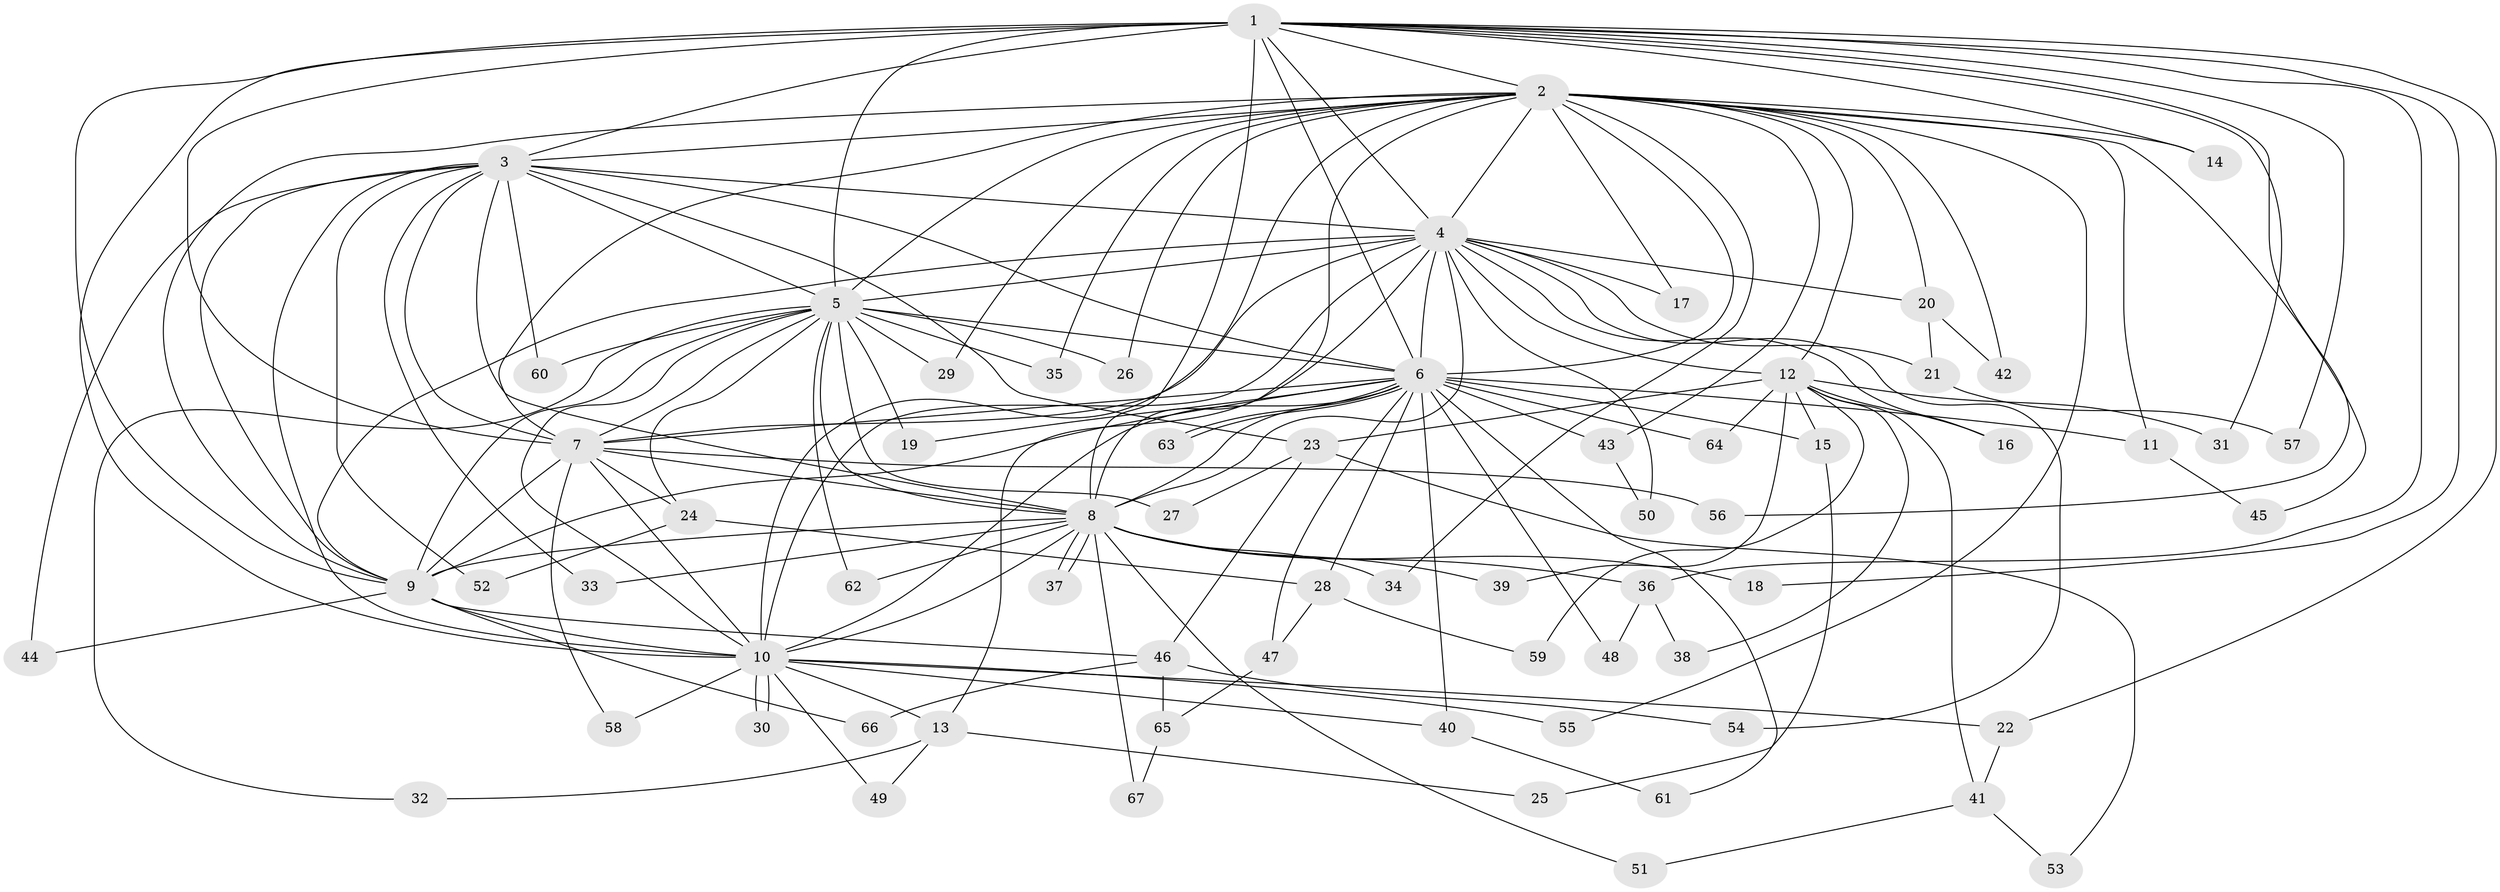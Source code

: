 // Generated by graph-tools (version 1.1) at 2025/13/03/09/25 04:13:46]
// undirected, 67 vertices, 159 edges
graph export_dot {
graph [start="1"]
  node [color=gray90,style=filled];
  1;
  2;
  3;
  4;
  5;
  6;
  7;
  8;
  9;
  10;
  11;
  12;
  13;
  14;
  15;
  16;
  17;
  18;
  19;
  20;
  21;
  22;
  23;
  24;
  25;
  26;
  27;
  28;
  29;
  30;
  31;
  32;
  33;
  34;
  35;
  36;
  37;
  38;
  39;
  40;
  41;
  42;
  43;
  44;
  45;
  46;
  47;
  48;
  49;
  50;
  51;
  52;
  53;
  54;
  55;
  56;
  57;
  58;
  59;
  60;
  61;
  62;
  63;
  64;
  65;
  66;
  67;
  1 -- 2;
  1 -- 3;
  1 -- 4;
  1 -- 5;
  1 -- 6;
  1 -- 7;
  1 -- 8;
  1 -- 9;
  1 -- 10;
  1 -- 14;
  1 -- 18;
  1 -- 22;
  1 -- 31;
  1 -- 36;
  1 -- 56;
  1 -- 57;
  2 -- 3;
  2 -- 4;
  2 -- 5;
  2 -- 6;
  2 -- 7;
  2 -- 8;
  2 -- 9;
  2 -- 10;
  2 -- 11;
  2 -- 12;
  2 -- 14;
  2 -- 17;
  2 -- 20;
  2 -- 26;
  2 -- 29;
  2 -- 34;
  2 -- 35;
  2 -- 42;
  2 -- 43;
  2 -- 45;
  2 -- 55;
  3 -- 4;
  3 -- 5;
  3 -- 6;
  3 -- 7;
  3 -- 8;
  3 -- 9;
  3 -- 10;
  3 -- 23;
  3 -- 33;
  3 -- 44;
  3 -- 52;
  3 -- 60;
  4 -- 5;
  4 -- 6;
  4 -- 7;
  4 -- 8;
  4 -- 9;
  4 -- 10;
  4 -- 12;
  4 -- 13;
  4 -- 16;
  4 -- 17;
  4 -- 20;
  4 -- 21;
  4 -- 50;
  4 -- 54;
  5 -- 6;
  5 -- 7;
  5 -- 8;
  5 -- 9;
  5 -- 10;
  5 -- 19;
  5 -- 24;
  5 -- 26;
  5 -- 27;
  5 -- 29;
  5 -- 32;
  5 -- 35;
  5 -- 60;
  5 -- 62;
  6 -- 7;
  6 -- 8;
  6 -- 9;
  6 -- 10;
  6 -- 11;
  6 -- 15;
  6 -- 19;
  6 -- 28;
  6 -- 40;
  6 -- 43;
  6 -- 47;
  6 -- 48;
  6 -- 61;
  6 -- 63;
  6 -- 63;
  6 -- 64;
  7 -- 8;
  7 -- 9;
  7 -- 10;
  7 -- 24;
  7 -- 56;
  7 -- 58;
  8 -- 9;
  8 -- 10;
  8 -- 18;
  8 -- 33;
  8 -- 34;
  8 -- 36;
  8 -- 37;
  8 -- 37;
  8 -- 39;
  8 -- 51;
  8 -- 62;
  8 -- 67;
  9 -- 10;
  9 -- 44;
  9 -- 46;
  9 -- 66;
  10 -- 13;
  10 -- 22;
  10 -- 30;
  10 -- 30;
  10 -- 40;
  10 -- 49;
  10 -- 55;
  10 -- 58;
  11 -- 45;
  12 -- 15;
  12 -- 16;
  12 -- 23;
  12 -- 31;
  12 -- 38;
  12 -- 39;
  12 -- 41;
  12 -- 59;
  12 -- 64;
  13 -- 25;
  13 -- 32;
  13 -- 49;
  15 -- 25;
  20 -- 21;
  20 -- 42;
  21 -- 57;
  22 -- 41;
  23 -- 27;
  23 -- 46;
  23 -- 53;
  24 -- 28;
  24 -- 52;
  28 -- 47;
  28 -- 59;
  36 -- 38;
  36 -- 48;
  40 -- 61;
  41 -- 51;
  41 -- 53;
  43 -- 50;
  46 -- 54;
  46 -- 65;
  46 -- 66;
  47 -- 65;
  65 -- 67;
}
